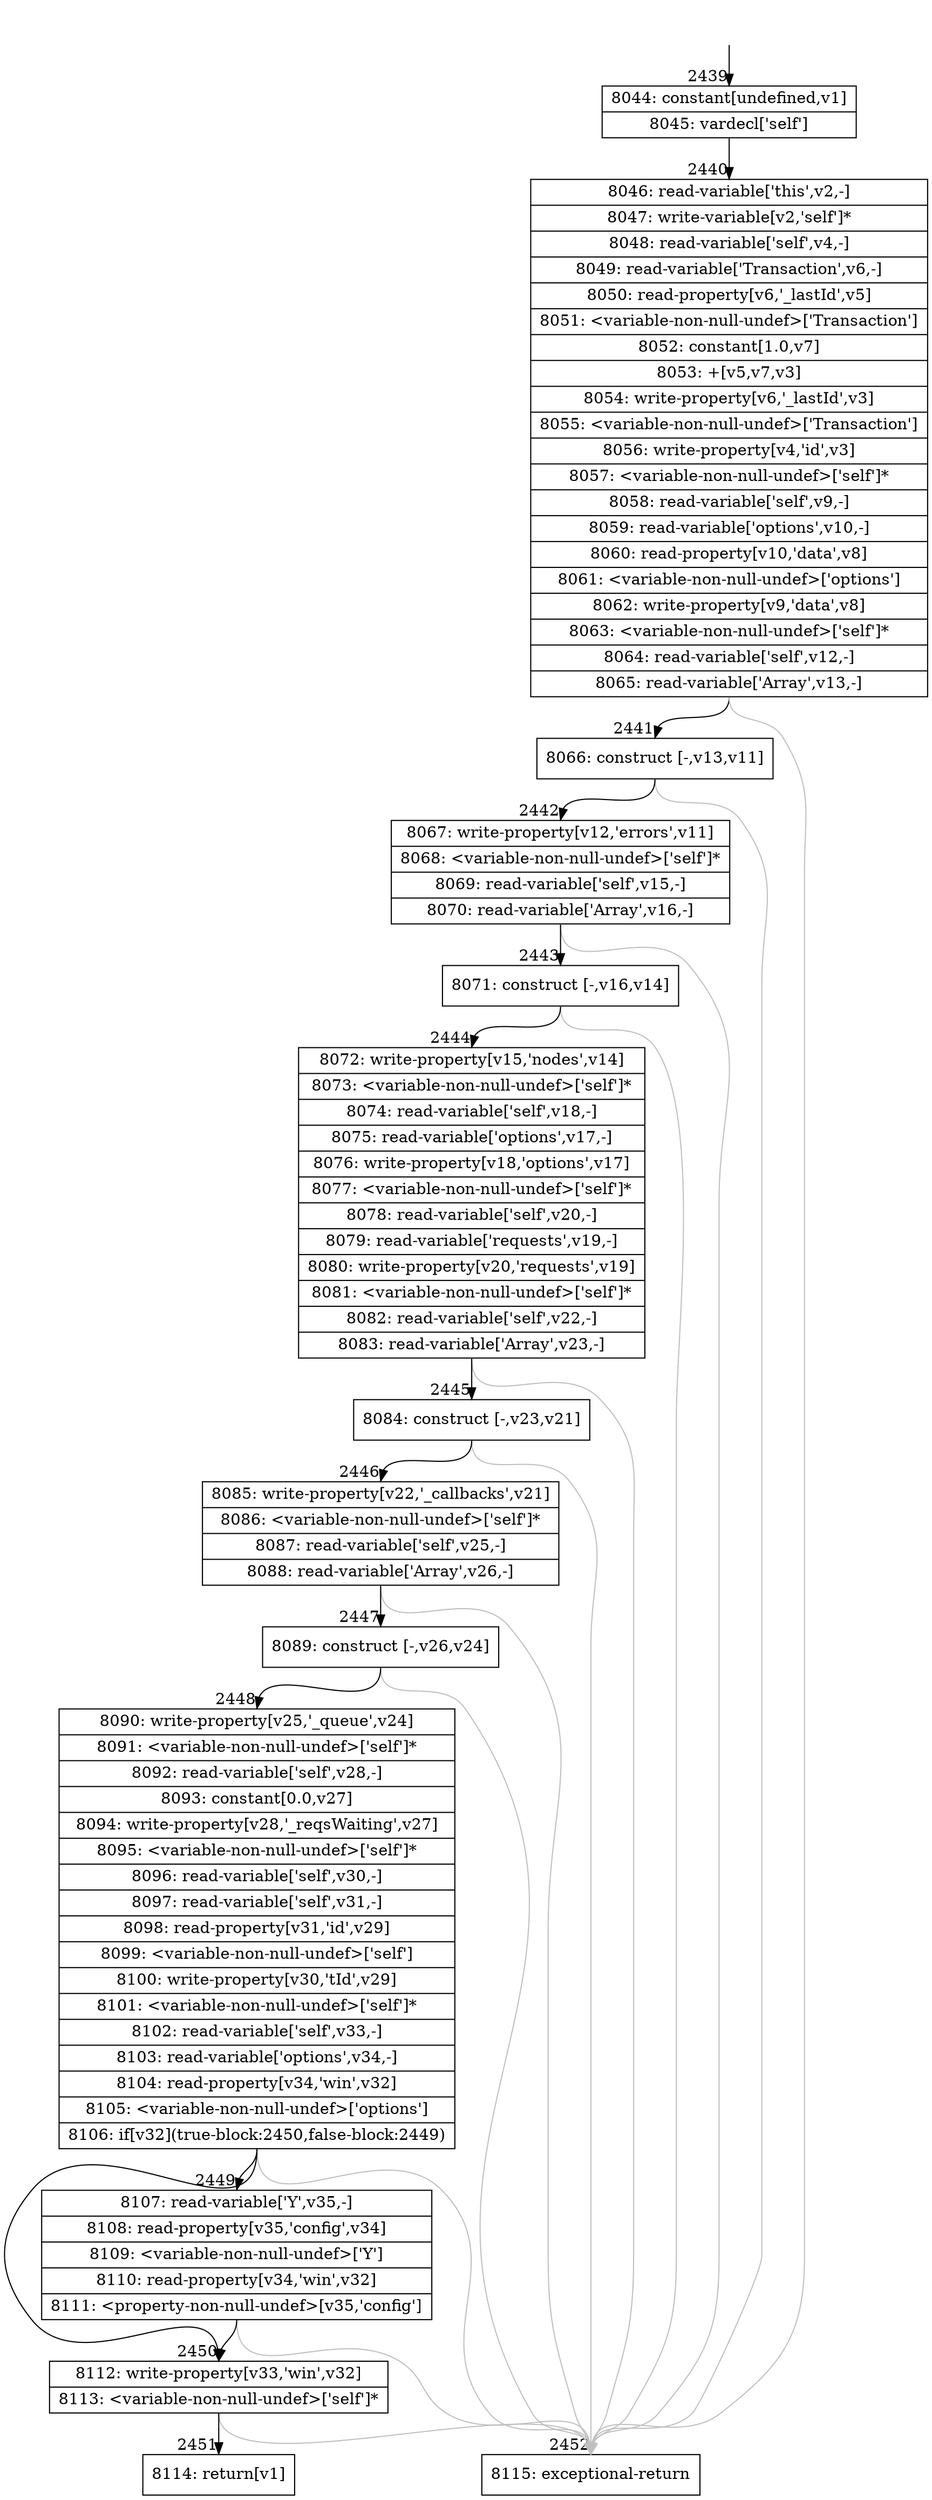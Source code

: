 digraph {
rankdir="TD"
BB_entry121[shape=none,label=""];
BB_entry121 -> BB2439 [tailport=s, headport=n, headlabel="    2439"]
BB2439 [shape=record label="{8044: constant[undefined,v1]|8045: vardecl['self']}" ] 
BB2439 -> BB2440 [tailport=s, headport=n, headlabel="      2440"]
BB2440 [shape=record label="{8046: read-variable['this',v2,-]|8047: write-variable[v2,'self']*|8048: read-variable['self',v4,-]|8049: read-variable['Transaction',v6,-]|8050: read-property[v6,'_lastId',v5]|8051: \<variable-non-null-undef\>['Transaction']|8052: constant[1.0,v7]|8053: +[v5,v7,v3]|8054: write-property[v6,'_lastId',v3]|8055: \<variable-non-null-undef\>['Transaction']|8056: write-property[v4,'id',v3]|8057: \<variable-non-null-undef\>['self']*|8058: read-variable['self',v9,-]|8059: read-variable['options',v10,-]|8060: read-property[v10,'data',v8]|8061: \<variable-non-null-undef\>['options']|8062: write-property[v9,'data',v8]|8063: \<variable-non-null-undef\>['self']*|8064: read-variable['self',v12,-]|8065: read-variable['Array',v13,-]}" ] 
BB2440 -> BB2441 [tailport=s, headport=n, headlabel="      2441"]
BB2440 -> BB2452 [tailport=s, headport=n, color=gray, headlabel="      2452"]
BB2441 [shape=record label="{8066: construct [-,v13,v11]}" ] 
BB2441 -> BB2442 [tailport=s, headport=n, headlabel="      2442"]
BB2441 -> BB2452 [tailport=s, headport=n, color=gray]
BB2442 [shape=record label="{8067: write-property[v12,'errors',v11]|8068: \<variable-non-null-undef\>['self']*|8069: read-variable['self',v15,-]|8070: read-variable['Array',v16,-]}" ] 
BB2442 -> BB2443 [tailport=s, headport=n, headlabel="      2443"]
BB2442 -> BB2452 [tailport=s, headport=n, color=gray]
BB2443 [shape=record label="{8071: construct [-,v16,v14]}" ] 
BB2443 -> BB2444 [tailport=s, headport=n, headlabel="      2444"]
BB2443 -> BB2452 [tailport=s, headport=n, color=gray]
BB2444 [shape=record label="{8072: write-property[v15,'nodes',v14]|8073: \<variable-non-null-undef\>['self']*|8074: read-variable['self',v18,-]|8075: read-variable['options',v17,-]|8076: write-property[v18,'options',v17]|8077: \<variable-non-null-undef\>['self']*|8078: read-variable['self',v20,-]|8079: read-variable['requests',v19,-]|8080: write-property[v20,'requests',v19]|8081: \<variable-non-null-undef\>['self']*|8082: read-variable['self',v22,-]|8083: read-variable['Array',v23,-]}" ] 
BB2444 -> BB2445 [tailport=s, headport=n, headlabel="      2445"]
BB2444 -> BB2452 [tailport=s, headport=n, color=gray]
BB2445 [shape=record label="{8084: construct [-,v23,v21]}" ] 
BB2445 -> BB2446 [tailport=s, headport=n, headlabel="      2446"]
BB2445 -> BB2452 [tailport=s, headport=n, color=gray]
BB2446 [shape=record label="{8085: write-property[v22,'_callbacks',v21]|8086: \<variable-non-null-undef\>['self']*|8087: read-variable['self',v25,-]|8088: read-variable['Array',v26,-]}" ] 
BB2446 -> BB2447 [tailport=s, headport=n, headlabel="      2447"]
BB2446 -> BB2452 [tailport=s, headport=n, color=gray]
BB2447 [shape=record label="{8089: construct [-,v26,v24]}" ] 
BB2447 -> BB2448 [tailport=s, headport=n, headlabel="      2448"]
BB2447 -> BB2452 [tailport=s, headport=n, color=gray]
BB2448 [shape=record label="{8090: write-property[v25,'_queue',v24]|8091: \<variable-non-null-undef\>['self']*|8092: read-variable['self',v28,-]|8093: constant[0.0,v27]|8094: write-property[v28,'_reqsWaiting',v27]|8095: \<variable-non-null-undef\>['self']*|8096: read-variable['self',v30,-]|8097: read-variable['self',v31,-]|8098: read-property[v31,'id',v29]|8099: \<variable-non-null-undef\>['self']|8100: write-property[v30,'tId',v29]|8101: \<variable-non-null-undef\>['self']*|8102: read-variable['self',v33,-]|8103: read-variable['options',v34,-]|8104: read-property[v34,'win',v32]|8105: \<variable-non-null-undef\>['options']|8106: if[v32](true-block:2450,false-block:2449)}" ] 
BB2448 -> BB2450 [tailport=s, headport=n, headlabel="      2450"]
BB2448 -> BB2449 [tailport=s, headport=n, headlabel="      2449"]
BB2448 -> BB2452 [tailport=s, headport=n, color=gray]
BB2449 [shape=record label="{8107: read-variable['Y',v35,-]|8108: read-property[v35,'config',v34]|8109: \<variable-non-null-undef\>['Y']|8110: read-property[v34,'win',v32]|8111: \<property-non-null-undef\>[v35,'config']}" ] 
BB2449 -> BB2450 [tailport=s, headport=n]
BB2449 -> BB2452 [tailport=s, headport=n, color=gray]
BB2450 [shape=record label="{8112: write-property[v33,'win',v32]|8113: \<variable-non-null-undef\>['self']*}" ] 
BB2450 -> BB2451 [tailport=s, headport=n, headlabel="      2451"]
BB2450 -> BB2452 [tailport=s, headport=n, color=gray]
BB2451 [shape=record label="{8114: return[v1]}" ] 
BB2452 [shape=record label="{8115: exceptional-return}" ] 
//#$~ 4301
}
